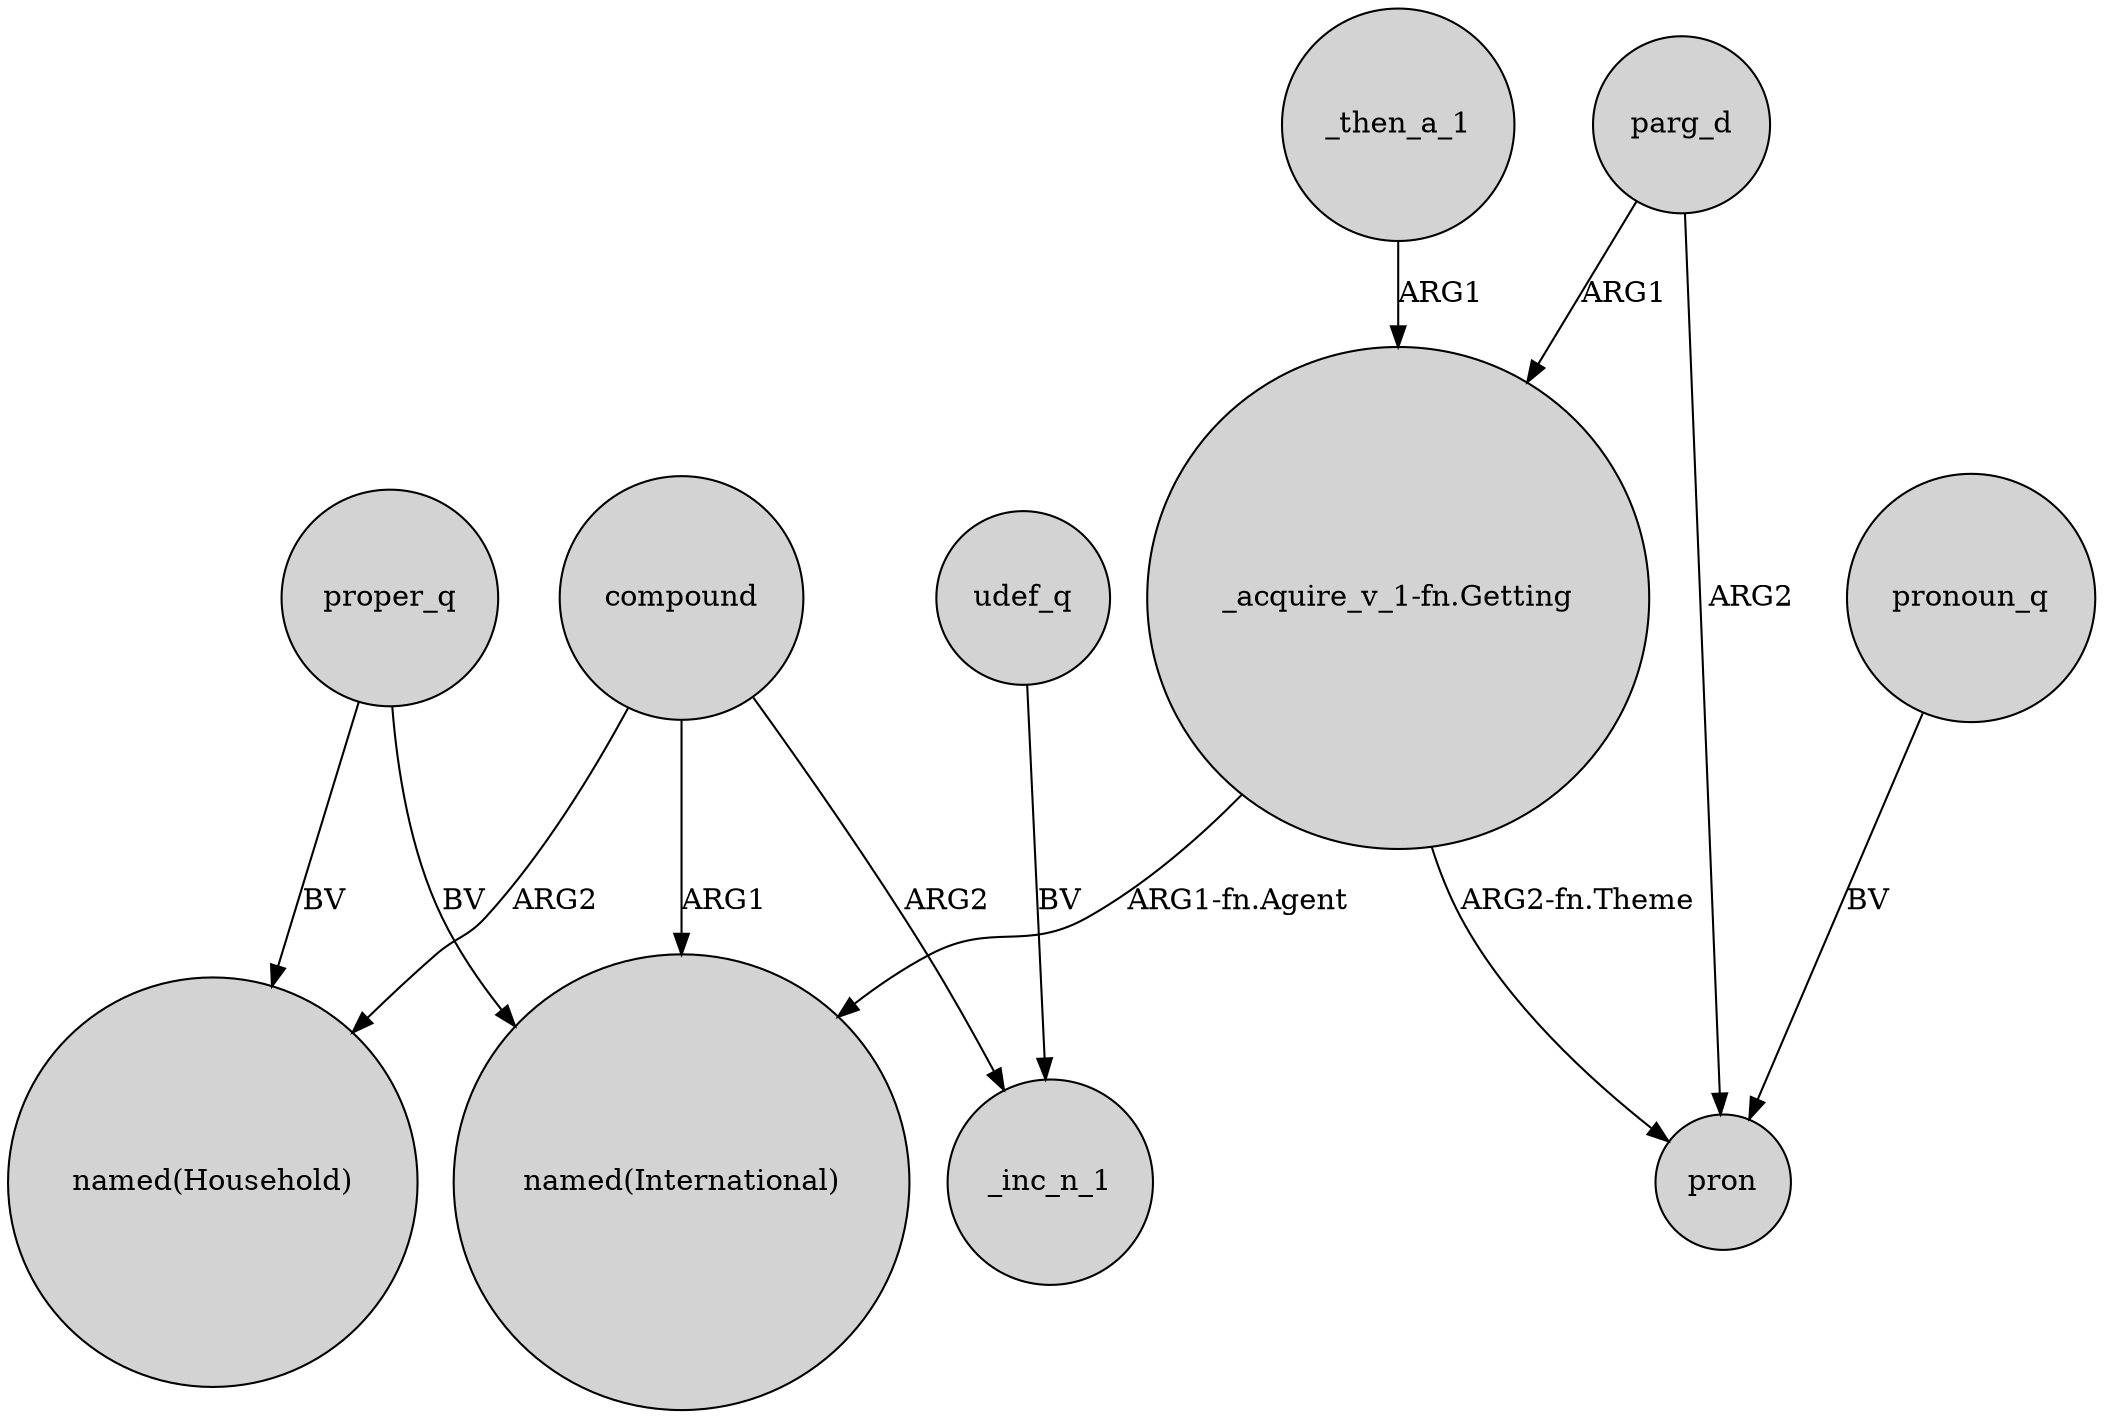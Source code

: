 digraph {
	node [shape=circle style=filled]
	compound -> "named(International)" [label=ARG1]
	_then_a_1 -> "_acquire_v_1-fn.Getting" [label=ARG1]
	udef_q -> _inc_n_1 [label=BV]
	compound -> "named(Household)" [label=ARG2]
	proper_q -> "named(International)" [label=BV]
	proper_q -> "named(Household)" [label=BV]
	"_acquire_v_1-fn.Getting" -> pron [label="ARG2-fn.Theme"]
	parg_d -> "_acquire_v_1-fn.Getting" [label=ARG1]
	compound -> _inc_n_1 [label=ARG2]
	parg_d -> pron [label=ARG2]
	"_acquire_v_1-fn.Getting" -> "named(International)" [label="ARG1-fn.Agent"]
	pronoun_q -> pron [label=BV]
}
